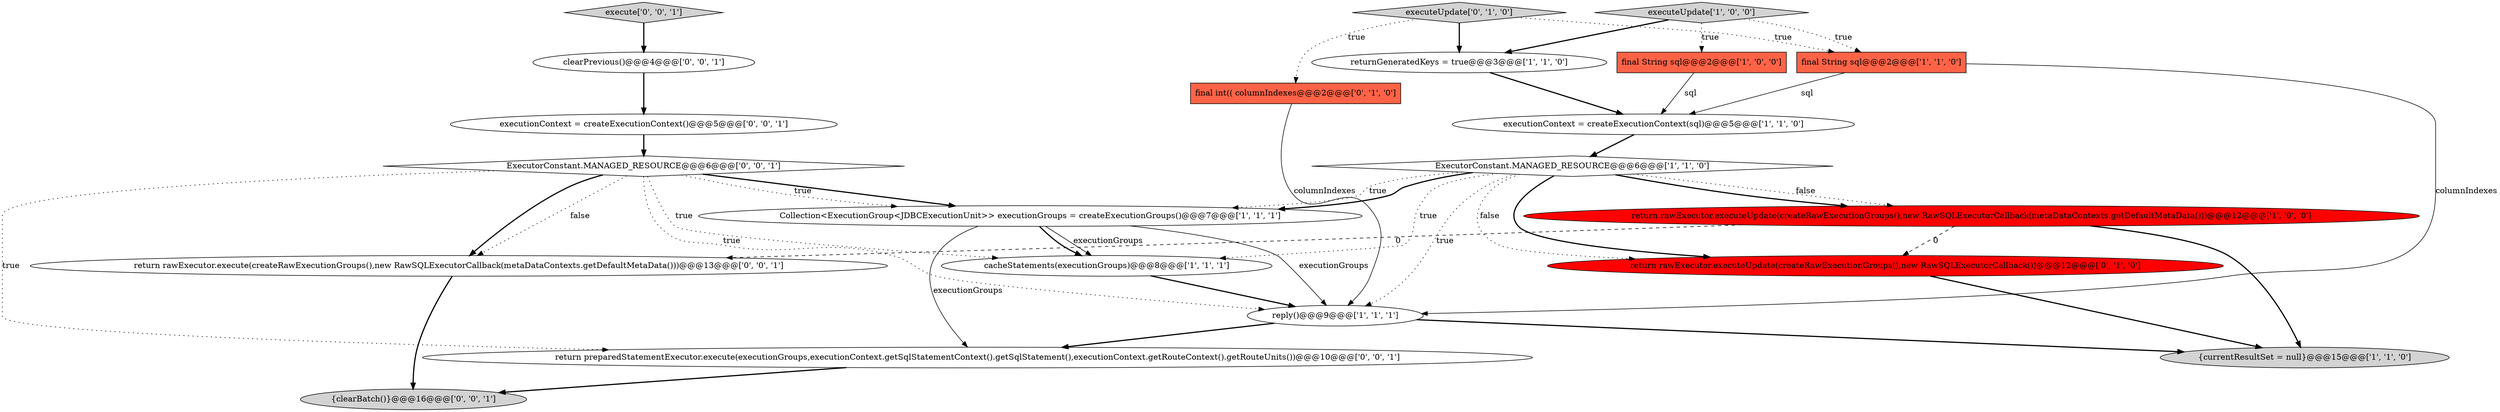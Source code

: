 digraph {
5 [style = filled, label = "reply()@@@9@@@['1', '1', '1']", fillcolor = white, shape = ellipse image = "AAA0AAABBB1BBB"];
8 [style = filled, label = "ExecutorConstant.MANAGED_RESOURCE@@@6@@@['1', '1', '0']", fillcolor = white, shape = diamond image = "AAA0AAABBB1BBB"];
13 [style = filled, label = "executeUpdate['0', '1', '0']", fillcolor = lightgray, shape = diamond image = "AAA0AAABBB2BBB"];
12 [style = filled, label = "return rawExecutor.executeUpdate(createRawExecutionGroups(),new RawSQLExecutorCallback())@@@12@@@['0', '1', '0']", fillcolor = red, shape = ellipse image = "AAA1AAABBB2BBB"];
0 [style = filled, label = "executionContext = createExecutionContext(sql)@@@5@@@['1', '1', '0']", fillcolor = white, shape = ellipse image = "AAA0AAABBB1BBB"];
9 [style = filled, label = "final String sql@@@2@@@['1', '1', '0']", fillcolor = tomato, shape = box image = "AAA0AAABBB1BBB"];
15 [style = filled, label = "execute['0', '0', '1']", fillcolor = lightgray, shape = diamond image = "AAA0AAABBB3BBB"];
10 [style = filled, label = "cacheStatements(executionGroups)@@@8@@@['1', '1', '1']", fillcolor = white, shape = ellipse image = "AAA0AAABBB1BBB"];
20 [style = filled, label = "ExecutorConstant.MANAGED_RESOURCE@@@6@@@['0', '0', '1']", fillcolor = white, shape = diamond image = "AAA0AAABBB3BBB"];
11 [style = filled, label = "final int(( columnIndexes@@@2@@@['0', '1', '0']", fillcolor = tomato, shape = box image = "AAA0AAABBB2BBB"];
17 [style = filled, label = "return rawExecutor.execute(createRawExecutionGroups(),new RawSQLExecutorCallback(metaDataContexts.getDefaultMetaData()))@@@13@@@['0', '0', '1']", fillcolor = white, shape = ellipse image = "AAA0AAABBB3BBB"];
18 [style = filled, label = "executionContext = createExecutionContext()@@@5@@@['0', '0', '1']", fillcolor = white, shape = ellipse image = "AAA0AAABBB3BBB"];
16 [style = filled, label = "clearPrevious()@@@4@@@['0', '0', '1']", fillcolor = white, shape = ellipse image = "AAA0AAABBB3BBB"];
4 [style = filled, label = "returnGeneratedKeys = true@@@3@@@['1', '1', '0']", fillcolor = white, shape = ellipse image = "AAA0AAABBB1BBB"];
7 [style = filled, label = "final String sql@@@2@@@['1', '0', '0']", fillcolor = tomato, shape = box image = "AAA0AAABBB1BBB"];
14 [style = filled, label = "{clearBatch()}@@@16@@@['0', '0', '1']", fillcolor = lightgray, shape = ellipse image = "AAA0AAABBB3BBB"];
2 [style = filled, label = "return rawExecutor.executeUpdate(createRawExecutionGroups(),new RawSQLExecutorCallback(metaDataContexts.getDefaultMetaData()))@@@12@@@['1', '0', '0']", fillcolor = red, shape = ellipse image = "AAA1AAABBB1BBB"];
6 [style = filled, label = "executeUpdate['1', '0', '0']", fillcolor = lightgray, shape = diamond image = "AAA0AAABBB1BBB"];
3 [style = filled, label = "{currentResultSet = null}@@@15@@@['1', '1', '0']", fillcolor = lightgray, shape = ellipse image = "AAA0AAABBB1BBB"];
19 [style = filled, label = "return preparedStatementExecutor.execute(executionGroups,executionContext.getSqlStatementContext().getSqlStatement(),executionContext.getRouteContext().getRouteUnits())@@@10@@@['0', '0', '1']", fillcolor = white, shape = ellipse image = "AAA0AAABBB3BBB"];
1 [style = filled, label = "Collection<ExecutionGroup<JDBCExecutionUnit>> executionGroups = createExecutionGroups()@@@7@@@['1', '1', '1']", fillcolor = white, shape = ellipse image = "AAA0AAABBB1BBB"];
5->3 [style = bold, label=""];
16->18 [style = bold, label=""];
20->17 [style = bold, label=""];
8->12 [style = dotted, label="false"];
2->3 [style = bold, label=""];
1->10 [style = solid, label="executionGroups"];
20->17 [style = dotted, label="false"];
9->0 [style = solid, label="sql"];
20->1 [style = bold, label=""];
8->10 [style = dotted, label="true"];
15->16 [style = bold, label=""];
2->17 [style = dashed, label="0"];
8->2 [style = dotted, label="false"];
4->0 [style = bold, label=""];
20->5 [style = dotted, label="true"];
8->1 [style = bold, label=""];
5->19 [style = bold, label=""];
6->4 [style = bold, label=""];
18->20 [style = bold, label=""];
8->1 [style = dotted, label="true"];
2->12 [style = dashed, label="0"];
10->5 [style = bold, label=""];
19->14 [style = bold, label=""];
20->1 [style = dotted, label="true"];
8->2 [style = bold, label=""];
6->9 [style = dotted, label="true"];
8->5 [style = dotted, label="true"];
17->14 [style = bold, label=""];
11->5 [style = solid, label="columnIndexes"];
20->10 [style = dotted, label="true"];
0->8 [style = bold, label=""];
6->7 [style = dotted, label="true"];
9->5 [style = solid, label="columnIndexes"];
1->5 [style = solid, label="executionGroups"];
13->11 [style = dotted, label="true"];
20->19 [style = dotted, label="true"];
12->3 [style = bold, label=""];
1->19 [style = solid, label="executionGroups"];
1->10 [style = bold, label=""];
7->0 [style = solid, label="sql"];
8->12 [style = bold, label=""];
13->4 [style = bold, label=""];
13->9 [style = dotted, label="true"];
}

